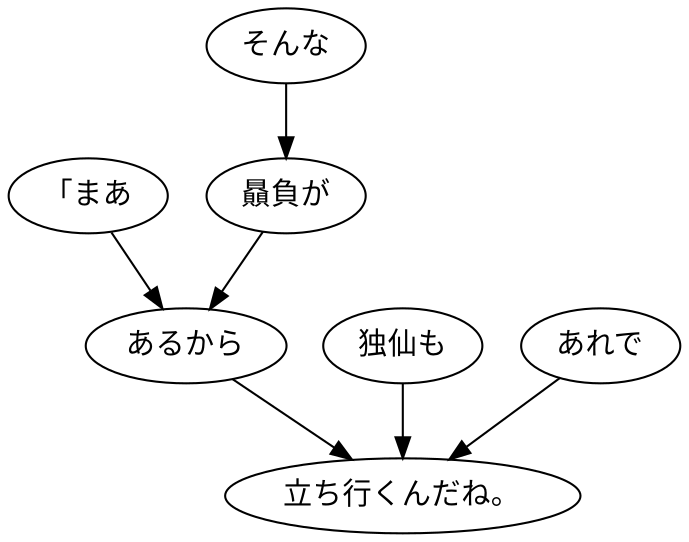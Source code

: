 digraph graph6075 {
	node0 [label="「まあ"];
	node1 [label="そんな"];
	node2 [label="贔負が"];
	node3 [label="あるから"];
	node4 [label="独仙も"];
	node5 [label="あれで"];
	node6 [label="立ち行くんだね。"];
	node0 -> node3;
	node1 -> node2;
	node2 -> node3;
	node3 -> node6;
	node4 -> node6;
	node5 -> node6;
}
